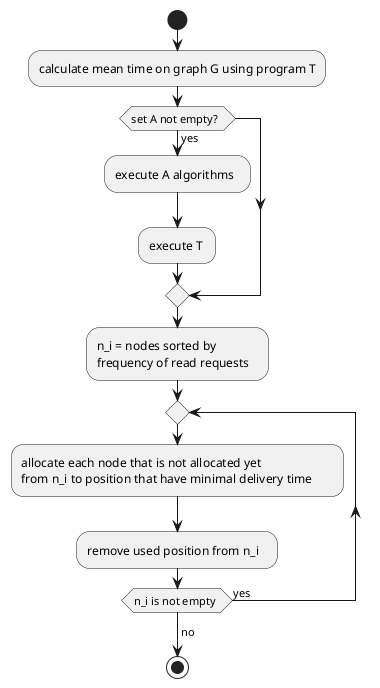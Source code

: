 @startuml

start
:calculate mean time on graph G using program T;

if (set A not empty?  ) then (yes)
  :execute A algorithms  ;
  :execute T ;
endif

:n_i = nodes sorted by
frequency of read requests   ;
repeat
:allocate each node that is not allocated yet
from n_i to position that have minimal delivery time       ;
:remove used position from n_i   ;
repeat while (n_i is not empty  ) is (yes)
->no;


stop

@enduml